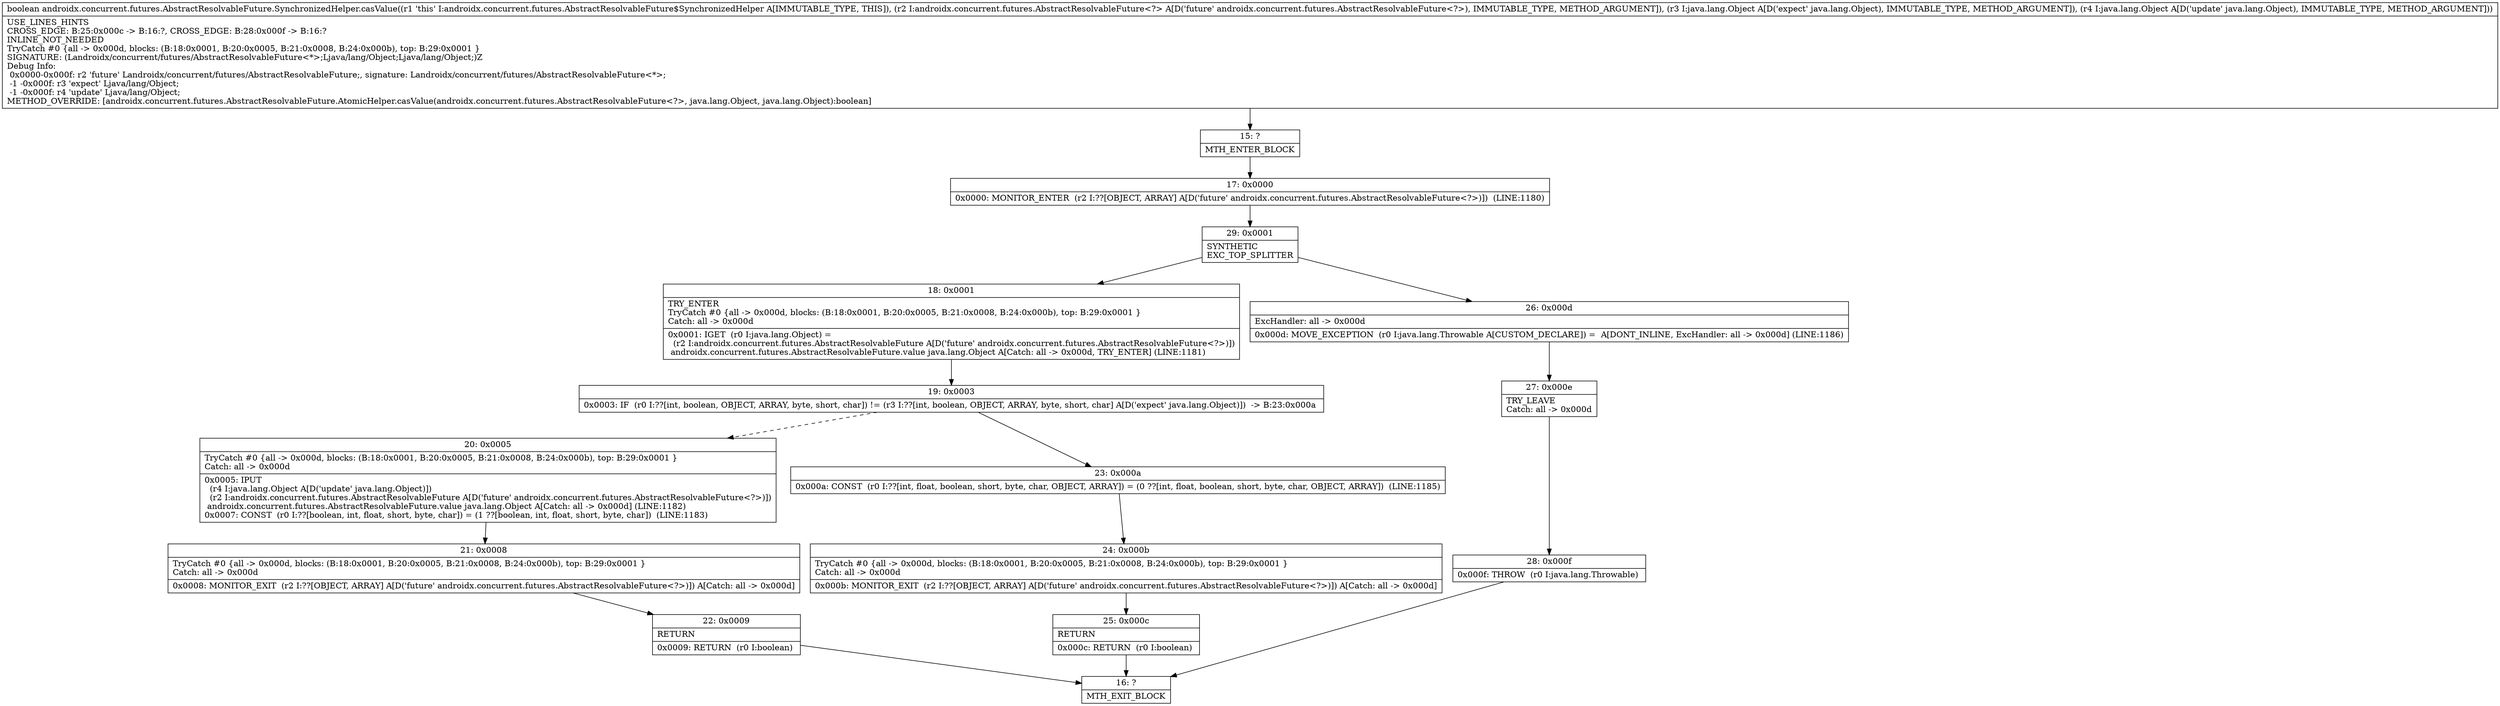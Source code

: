 digraph "CFG forandroidx.concurrent.futures.AbstractResolvableFuture.SynchronizedHelper.casValue(Landroidx\/concurrent\/futures\/AbstractResolvableFuture;Ljava\/lang\/Object;Ljava\/lang\/Object;)Z" {
Node_15 [shape=record,label="{15\:\ ?|MTH_ENTER_BLOCK\l}"];
Node_17 [shape=record,label="{17\:\ 0x0000|0x0000: MONITOR_ENTER  (r2 I:??[OBJECT, ARRAY] A[D('future' androidx.concurrent.futures.AbstractResolvableFuture\<?\>)])  (LINE:1180)\l}"];
Node_29 [shape=record,label="{29\:\ 0x0001|SYNTHETIC\lEXC_TOP_SPLITTER\l}"];
Node_18 [shape=record,label="{18\:\ 0x0001|TRY_ENTER\lTryCatch #0 \{all \-\> 0x000d, blocks: (B:18:0x0001, B:20:0x0005, B:21:0x0008, B:24:0x000b), top: B:29:0x0001 \}\lCatch: all \-\> 0x000d\l|0x0001: IGET  (r0 I:java.lang.Object) = \l  (r2 I:androidx.concurrent.futures.AbstractResolvableFuture A[D('future' androidx.concurrent.futures.AbstractResolvableFuture\<?\>)])\l androidx.concurrent.futures.AbstractResolvableFuture.value java.lang.Object A[Catch: all \-\> 0x000d, TRY_ENTER] (LINE:1181)\l}"];
Node_19 [shape=record,label="{19\:\ 0x0003|0x0003: IF  (r0 I:??[int, boolean, OBJECT, ARRAY, byte, short, char]) != (r3 I:??[int, boolean, OBJECT, ARRAY, byte, short, char] A[D('expect' java.lang.Object)])  \-\> B:23:0x000a \l}"];
Node_20 [shape=record,label="{20\:\ 0x0005|TryCatch #0 \{all \-\> 0x000d, blocks: (B:18:0x0001, B:20:0x0005, B:21:0x0008, B:24:0x000b), top: B:29:0x0001 \}\lCatch: all \-\> 0x000d\l|0x0005: IPUT  \l  (r4 I:java.lang.Object A[D('update' java.lang.Object)])\l  (r2 I:androidx.concurrent.futures.AbstractResolvableFuture A[D('future' androidx.concurrent.futures.AbstractResolvableFuture\<?\>)])\l androidx.concurrent.futures.AbstractResolvableFuture.value java.lang.Object A[Catch: all \-\> 0x000d] (LINE:1182)\l0x0007: CONST  (r0 I:??[boolean, int, float, short, byte, char]) = (1 ??[boolean, int, float, short, byte, char])  (LINE:1183)\l}"];
Node_21 [shape=record,label="{21\:\ 0x0008|TryCatch #0 \{all \-\> 0x000d, blocks: (B:18:0x0001, B:20:0x0005, B:21:0x0008, B:24:0x000b), top: B:29:0x0001 \}\lCatch: all \-\> 0x000d\l|0x0008: MONITOR_EXIT  (r2 I:??[OBJECT, ARRAY] A[D('future' androidx.concurrent.futures.AbstractResolvableFuture\<?\>)]) A[Catch: all \-\> 0x000d]\l}"];
Node_22 [shape=record,label="{22\:\ 0x0009|RETURN\l|0x0009: RETURN  (r0 I:boolean) \l}"];
Node_16 [shape=record,label="{16\:\ ?|MTH_EXIT_BLOCK\l}"];
Node_23 [shape=record,label="{23\:\ 0x000a|0x000a: CONST  (r0 I:??[int, float, boolean, short, byte, char, OBJECT, ARRAY]) = (0 ??[int, float, boolean, short, byte, char, OBJECT, ARRAY])  (LINE:1185)\l}"];
Node_24 [shape=record,label="{24\:\ 0x000b|TryCatch #0 \{all \-\> 0x000d, blocks: (B:18:0x0001, B:20:0x0005, B:21:0x0008, B:24:0x000b), top: B:29:0x0001 \}\lCatch: all \-\> 0x000d\l|0x000b: MONITOR_EXIT  (r2 I:??[OBJECT, ARRAY] A[D('future' androidx.concurrent.futures.AbstractResolvableFuture\<?\>)]) A[Catch: all \-\> 0x000d]\l}"];
Node_25 [shape=record,label="{25\:\ 0x000c|RETURN\l|0x000c: RETURN  (r0 I:boolean) \l}"];
Node_26 [shape=record,label="{26\:\ 0x000d|ExcHandler: all \-\> 0x000d\l|0x000d: MOVE_EXCEPTION  (r0 I:java.lang.Throwable A[CUSTOM_DECLARE]) =  A[DONT_INLINE, ExcHandler: all \-\> 0x000d] (LINE:1186)\l}"];
Node_27 [shape=record,label="{27\:\ 0x000e|TRY_LEAVE\lCatch: all \-\> 0x000d\l}"];
Node_28 [shape=record,label="{28\:\ 0x000f|0x000f: THROW  (r0 I:java.lang.Throwable) \l}"];
MethodNode[shape=record,label="{boolean androidx.concurrent.futures.AbstractResolvableFuture.SynchronizedHelper.casValue((r1 'this' I:androidx.concurrent.futures.AbstractResolvableFuture$SynchronizedHelper A[IMMUTABLE_TYPE, THIS]), (r2 I:androidx.concurrent.futures.AbstractResolvableFuture\<?\> A[D('future' androidx.concurrent.futures.AbstractResolvableFuture\<?\>), IMMUTABLE_TYPE, METHOD_ARGUMENT]), (r3 I:java.lang.Object A[D('expect' java.lang.Object), IMMUTABLE_TYPE, METHOD_ARGUMENT]), (r4 I:java.lang.Object A[D('update' java.lang.Object), IMMUTABLE_TYPE, METHOD_ARGUMENT]))  | USE_LINES_HINTS\lCROSS_EDGE: B:25:0x000c \-\> B:16:?, CROSS_EDGE: B:28:0x000f \-\> B:16:?\lINLINE_NOT_NEEDED\lTryCatch #0 \{all \-\> 0x000d, blocks: (B:18:0x0001, B:20:0x0005, B:21:0x0008, B:24:0x000b), top: B:29:0x0001 \}\lSIGNATURE: (Landroidx\/concurrent\/futures\/AbstractResolvableFuture\<*\>;Ljava\/lang\/Object;Ljava\/lang\/Object;)Z\lDebug Info:\l  0x0000\-0x000f: r2 'future' Landroidx\/concurrent\/futures\/AbstractResolvableFuture;, signature: Landroidx\/concurrent\/futures\/AbstractResolvableFuture\<*\>;\l  \-1 \-0x000f: r3 'expect' Ljava\/lang\/Object;\l  \-1 \-0x000f: r4 'update' Ljava\/lang\/Object;\lMETHOD_OVERRIDE: [androidx.concurrent.futures.AbstractResolvableFuture.AtomicHelper.casValue(androidx.concurrent.futures.AbstractResolvableFuture\<?\>, java.lang.Object, java.lang.Object):boolean]\l}"];
MethodNode -> Node_15;Node_15 -> Node_17;
Node_17 -> Node_29;
Node_29 -> Node_18;
Node_29 -> Node_26;
Node_18 -> Node_19;
Node_19 -> Node_20[style=dashed];
Node_19 -> Node_23;
Node_20 -> Node_21;
Node_21 -> Node_22;
Node_22 -> Node_16;
Node_23 -> Node_24;
Node_24 -> Node_25;
Node_25 -> Node_16;
Node_26 -> Node_27;
Node_27 -> Node_28;
Node_28 -> Node_16;
}

